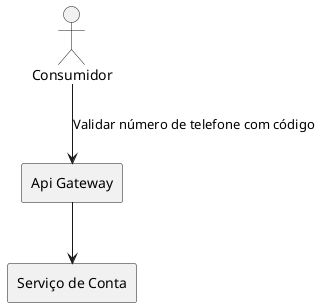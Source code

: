 @startuml
' Definições
actor Consumidor
rectangle "Api Gateway" as ApiGateway
rectangle "Serviço de Conta" as ContaServico

' Relação
Consumidor --> ApiGateway : Validar número de telefone com código
ApiGateway --> ContaServico
@enduml